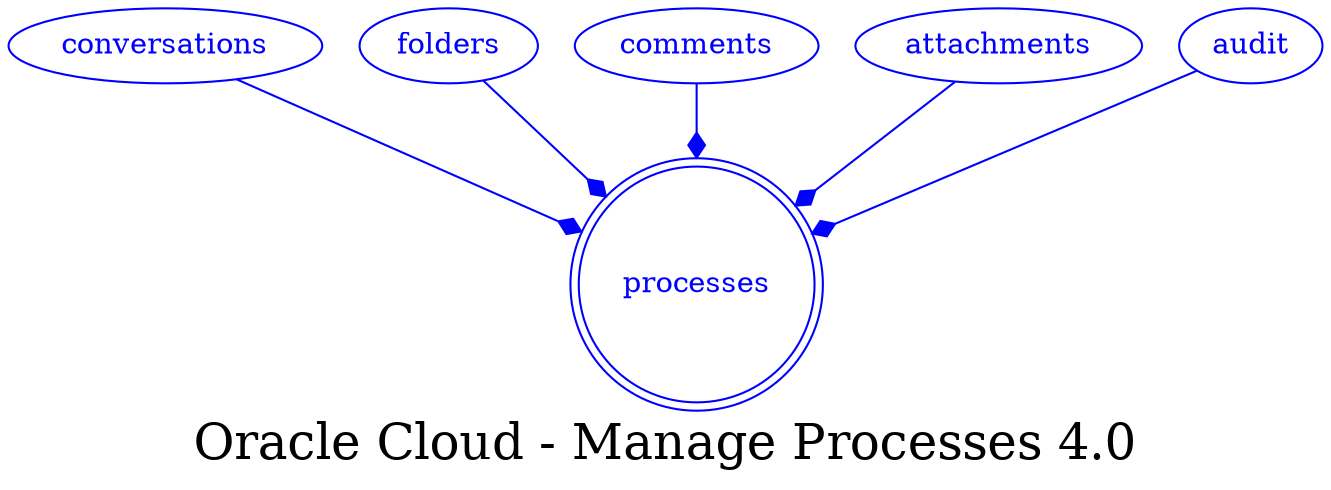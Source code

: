 digraph LexiconGraph {
graph[label="Oracle Cloud - Manage Processes 4.0", fontsize=24]
splines=true
"processes" [color=blue, fontcolor=blue, shape=doublecircle]
"conversations" -> "processes" [color=blue, fontcolor=blue, arrowhead=diamond, arrowtail=none]
"conversations" [color=blue, fontcolor=blue, shape=ellipse]
"folders" -> "processes" [color=blue, fontcolor=blue, arrowhead=diamond, arrowtail=none]
"folders" [color=blue, fontcolor=blue, shape=ellipse]
"comments" -> "processes" [color=blue, fontcolor=blue, arrowhead=diamond, arrowtail=none]
"comments" [color=blue, fontcolor=blue, shape=ellipse]
"attachments" -> "processes" [color=blue, fontcolor=blue, arrowhead=diamond, arrowtail=none]
"attachments" [color=blue, fontcolor=blue, shape=ellipse]
"audit" -> "processes" [color=blue, fontcolor=blue, arrowhead=diamond, arrowtail=none]
"audit" [color=blue, fontcolor=blue, shape=ellipse]
}
